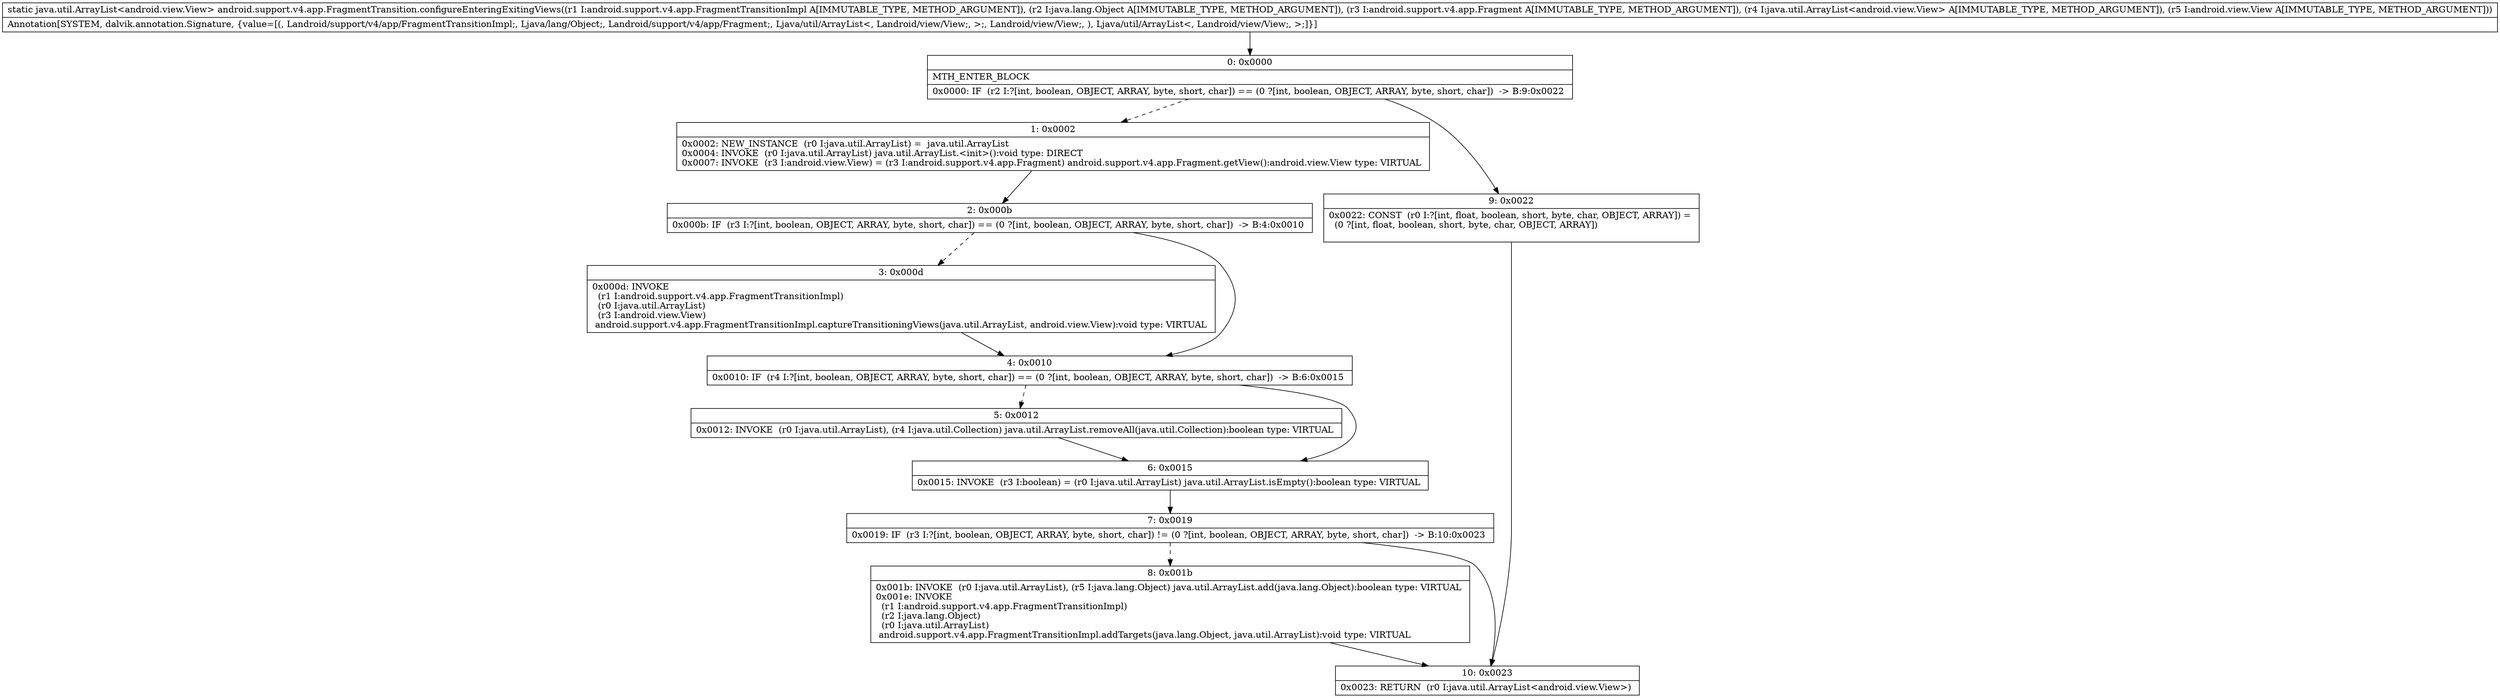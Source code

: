digraph "CFG forandroid.support.v4.app.FragmentTransition.configureEnteringExitingViews(Landroid\/support\/v4\/app\/FragmentTransitionImpl;Ljava\/lang\/Object;Landroid\/support\/v4\/app\/Fragment;Ljava\/util\/ArrayList;Landroid\/view\/View;)Ljava\/util\/ArrayList;" {
Node_0 [shape=record,label="{0\:\ 0x0000|MTH_ENTER_BLOCK\l|0x0000: IF  (r2 I:?[int, boolean, OBJECT, ARRAY, byte, short, char]) == (0 ?[int, boolean, OBJECT, ARRAY, byte, short, char])  \-\> B:9:0x0022 \l}"];
Node_1 [shape=record,label="{1\:\ 0x0002|0x0002: NEW_INSTANCE  (r0 I:java.util.ArrayList) =  java.util.ArrayList \l0x0004: INVOKE  (r0 I:java.util.ArrayList) java.util.ArrayList.\<init\>():void type: DIRECT \l0x0007: INVOKE  (r3 I:android.view.View) = (r3 I:android.support.v4.app.Fragment) android.support.v4.app.Fragment.getView():android.view.View type: VIRTUAL \l}"];
Node_2 [shape=record,label="{2\:\ 0x000b|0x000b: IF  (r3 I:?[int, boolean, OBJECT, ARRAY, byte, short, char]) == (0 ?[int, boolean, OBJECT, ARRAY, byte, short, char])  \-\> B:4:0x0010 \l}"];
Node_3 [shape=record,label="{3\:\ 0x000d|0x000d: INVOKE  \l  (r1 I:android.support.v4.app.FragmentTransitionImpl)\l  (r0 I:java.util.ArrayList)\l  (r3 I:android.view.View)\l android.support.v4.app.FragmentTransitionImpl.captureTransitioningViews(java.util.ArrayList, android.view.View):void type: VIRTUAL \l}"];
Node_4 [shape=record,label="{4\:\ 0x0010|0x0010: IF  (r4 I:?[int, boolean, OBJECT, ARRAY, byte, short, char]) == (0 ?[int, boolean, OBJECT, ARRAY, byte, short, char])  \-\> B:6:0x0015 \l}"];
Node_5 [shape=record,label="{5\:\ 0x0012|0x0012: INVOKE  (r0 I:java.util.ArrayList), (r4 I:java.util.Collection) java.util.ArrayList.removeAll(java.util.Collection):boolean type: VIRTUAL \l}"];
Node_6 [shape=record,label="{6\:\ 0x0015|0x0015: INVOKE  (r3 I:boolean) = (r0 I:java.util.ArrayList) java.util.ArrayList.isEmpty():boolean type: VIRTUAL \l}"];
Node_7 [shape=record,label="{7\:\ 0x0019|0x0019: IF  (r3 I:?[int, boolean, OBJECT, ARRAY, byte, short, char]) != (0 ?[int, boolean, OBJECT, ARRAY, byte, short, char])  \-\> B:10:0x0023 \l}"];
Node_8 [shape=record,label="{8\:\ 0x001b|0x001b: INVOKE  (r0 I:java.util.ArrayList), (r5 I:java.lang.Object) java.util.ArrayList.add(java.lang.Object):boolean type: VIRTUAL \l0x001e: INVOKE  \l  (r1 I:android.support.v4.app.FragmentTransitionImpl)\l  (r2 I:java.lang.Object)\l  (r0 I:java.util.ArrayList)\l android.support.v4.app.FragmentTransitionImpl.addTargets(java.lang.Object, java.util.ArrayList):void type: VIRTUAL \l}"];
Node_9 [shape=record,label="{9\:\ 0x0022|0x0022: CONST  (r0 I:?[int, float, boolean, short, byte, char, OBJECT, ARRAY]) = \l  (0 ?[int, float, boolean, short, byte, char, OBJECT, ARRAY])\l \l}"];
Node_10 [shape=record,label="{10\:\ 0x0023|0x0023: RETURN  (r0 I:java.util.ArrayList\<android.view.View\>) \l}"];
MethodNode[shape=record,label="{static java.util.ArrayList\<android.view.View\> android.support.v4.app.FragmentTransition.configureEnteringExitingViews((r1 I:android.support.v4.app.FragmentTransitionImpl A[IMMUTABLE_TYPE, METHOD_ARGUMENT]), (r2 I:java.lang.Object A[IMMUTABLE_TYPE, METHOD_ARGUMENT]), (r3 I:android.support.v4.app.Fragment A[IMMUTABLE_TYPE, METHOD_ARGUMENT]), (r4 I:java.util.ArrayList\<android.view.View\> A[IMMUTABLE_TYPE, METHOD_ARGUMENT]), (r5 I:android.view.View A[IMMUTABLE_TYPE, METHOD_ARGUMENT]))  | Annotation[SYSTEM, dalvik.annotation.Signature, \{value=[(, Landroid\/support\/v4\/app\/FragmentTransitionImpl;, Ljava\/lang\/Object;, Landroid\/support\/v4\/app\/Fragment;, Ljava\/util\/ArrayList\<, Landroid\/view\/View;, \>;, Landroid\/view\/View;, ), Ljava\/util\/ArrayList\<, Landroid\/view\/View;, \>;]\}]\l}"];
MethodNode -> Node_0;
Node_0 -> Node_1[style=dashed];
Node_0 -> Node_9;
Node_1 -> Node_2;
Node_2 -> Node_3[style=dashed];
Node_2 -> Node_4;
Node_3 -> Node_4;
Node_4 -> Node_5[style=dashed];
Node_4 -> Node_6;
Node_5 -> Node_6;
Node_6 -> Node_7;
Node_7 -> Node_8[style=dashed];
Node_7 -> Node_10;
Node_8 -> Node_10;
Node_9 -> Node_10;
}

